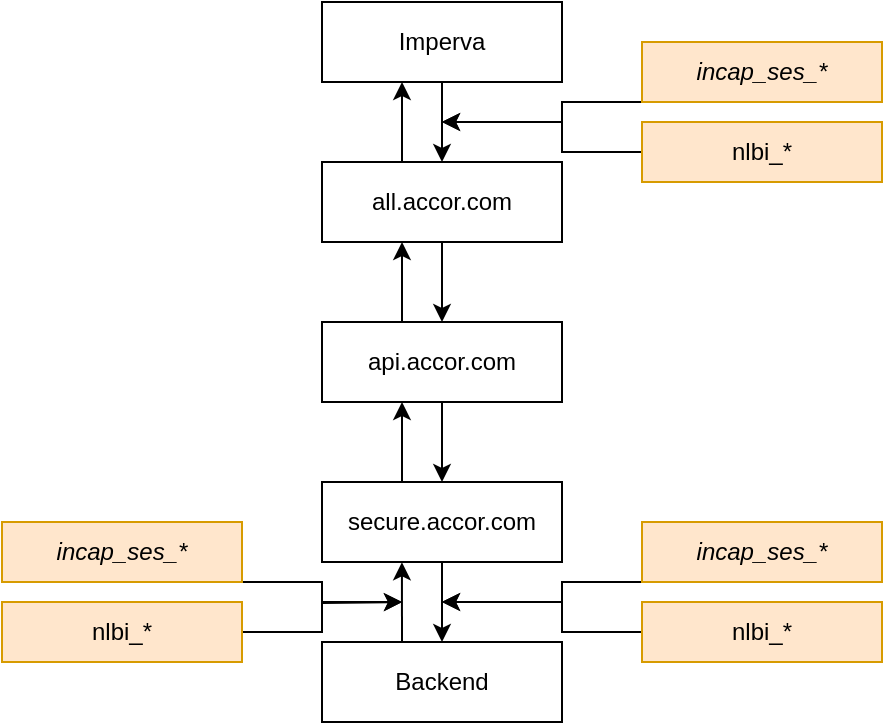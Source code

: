 <mxfile version="24.0.2" type="github">
  <diagram name="Page-1" id="X4rU6rKTcQQZsHQAEJVg">
    <mxGraphModel dx="682" dy="465" grid="1" gridSize="10" guides="1" tooltips="1" connect="1" arrows="1" fold="1" page="1" pageScale="1" pageWidth="827" pageHeight="1169" math="0" shadow="0">
      <root>
        <mxCell id="0" />
        <mxCell id="1" parent="0" />
        <mxCell id="MMQifmJQMR-Wmu0Vy7cV-23" style="edgeStyle=orthogonalEdgeStyle;rounded=0;orthogonalLoop=1;jettySize=auto;html=1;entryX=0.5;entryY=0;entryDx=0;entryDy=0;" edge="1" parent="1" source="MMQifmJQMR-Wmu0Vy7cV-1" target="MMQifmJQMR-Wmu0Vy7cV-2">
          <mxGeometry relative="1" as="geometry" />
        </mxCell>
        <mxCell id="MMQifmJQMR-Wmu0Vy7cV-1" value="Imperva" style="rounded=0;whiteSpace=wrap;html=1;" vertex="1" parent="1">
          <mxGeometry x="200" y="80" width="120" height="40" as="geometry" />
        </mxCell>
        <mxCell id="MMQifmJQMR-Wmu0Vy7cV-5" style="edgeStyle=orthogonalEdgeStyle;rounded=0;orthogonalLoop=1;jettySize=auto;html=1;entryX=0.5;entryY=0;entryDx=0;entryDy=0;" edge="1" parent="1" source="MMQifmJQMR-Wmu0Vy7cV-2" target="MMQifmJQMR-Wmu0Vy7cV-3">
          <mxGeometry relative="1" as="geometry" />
        </mxCell>
        <mxCell id="MMQifmJQMR-Wmu0Vy7cV-2" value="all.accor.com" style="rounded=0;whiteSpace=wrap;html=1;" vertex="1" parent="1">
          <mxGeometry x="200" y="160" width="120" height="40" as="geometry" />
        </mxCell>
        <mxCell id="MMQifmJQMR-Wmu0Vy7cV-19" style="edgeStyle=orthogonalEdgeStyle;rounded=0;orthogonalLoop=1;jettySize=auto;html=1;entryX=0.5;entryY=0;entryDx=0;entryDy=0;" edge="1" parent="1" source="MMQifmJQMR-Wmu0Vy7cV-3" target="MMQifmJQMR-Wmu0Vy7cV-15">
          <mxGeometry relative="1" as="geometry" />
        </mxCell>
        <mxCell id="MMQifmJQMR-Wmu0Vy7cV-3" value="api.accor.com" style="rounded=0;whiteSpace=wrap;html=1;" vertex="1" parent="1">
          <mxGeometry x="200" y="240" width="120" height="40" as="geometry" />
        </mxCell>
        <mxCell id="MMQifmJQMR-Wmu0Vy7cV-10" style="edgeStyle=orthogonalEdgeStyle;rounded=0;orthogonalLoop=1;jettySize=auto;html=1;" edge="1" parent="1" source="MMQifmJQMR-Wmu0Vy7cV-7">
          <mxGeometry relative="1" as="geometry">
            <mxPoint x="260" y="140" as="targetPoint" />
            <Array as="points">
              <mxPoint x="320" y="130" />
              <mxPoint x="320" y="140" />
            </Array>
          </mxGeometry>
        </mxCell>
        <mxCell id="MMQifmJQMR-Wmu0Vy7cV-7" value="&lt;i&gt;incap_ses_*&lt;br&gt;&lt;/i&gt;" style="rounded=0;whiteSpace=wrap;html=1;fillColor=#ffe6cc;strokeColor=#d79b00;" vertex="1" parent="1">
          <mxGeometry x="360" y="100" width="120" height="30" as="geometry" />
        </mxCell>
        <mxCell id="MMQifmJQMR-Wmu0Vy7cV-14" style="edgeStyle=orthogonalEdgeStyle;rounded=0;orthogonalLoop=1;jettySize=auto;html=1;" edge="1" parent="1" source="MMQifmJQMR-Wmu0Vy7cV-9">
          <mxGeometry relative="1" as="geometry">
            <mxPoint x="260" y="140" as="targetPoint" />
            <Array as="points">
              <mxPoint x="320" y="155" />
              <mxPoint x="320" y="140" />
            </Array>
          </mxGeometry>
        </mxCell>
        <mxCell id="MMQifmJQMR-Wmu0Vy7cV-9" value="nlbi_*" style="rounded=0;whiteSpace=wrap;html=1;fillColor=#ffe6cc;strokeColor=#d79b00;" vertex="1" parent="1">
          <mxGeometry x="360" y="140" width="120" height="30" as="geometry" />
        </mxCell>
        <mxCell id="MMQifmJQMR-Wmu0Vy7cV-20" style="edgeStyle=orthogonalEdgeStyle;rounded=0;orthogonalLoop=1;jettySize=auto;html=1;entryX=0.5;entryY=0;entryDx=0;entryDy=0;" edge="1" parent="1" source="MMQifmJQMR-Wmu0Vy7cV-15" target="MMQifmJQMR-Wmu0Vy7cV-16">
          <mxGeometry relative="1" as="geometry" />
        </mxCell>
        <mxCell id="MMQifmJQMR-Wmu0Vy7cV-15" value="secure.accor.com" style="rounded=0;whiteSpace=wrap;html=1;" vertex="1" parent="1">
          <mxGeometry x="200" y="320" width="120" height="40" as="geometry" />
        </mxCell>
        <mxCell id="MMQifmJQMR-Wmu0Vy7cV-16" value="Backend" style="rounded=0;whiteSpace=wrap;html=1;" vertex="1" parent="1">
          <mxGeometry x="200" y="400" width="120" height="40" as="geometry" />
        </mxCell>
        <mxCell id="MMQifmJQMR-Wmu0Vy7cV-21" style="edgeStyle=orthogonalEdgeStyle;rounded=0;orthogonalLoop=1;jettySize=auto;html=1;" edge="1" parent="1" source="MMQifmJQMR-Wmu0Vy7cV-17">
          <mxGeometry relative="1" as="geometry">
            <mxPoint x="260" y="380" as="targetPoint" />
            <Array as="points">
              <mxPoint x="320" y="370" />
              <mxPoint x="320" y="380" />
            </Array>
          </mxGeometry>
        </mxCell>
        <mxCell id="MMQifmJQMR-Wmu0Vy7cV-17" value="&lt;i&gt;incap_ses_*&lt;br&gt;&lt;/i&gt;" style="rounded=0;whiteSpace=wrap;html=1;fillColor=#ffe6cc;strokeColor=#d79b00;" vertex="1" parent="1">
          <mxGeometry x="360" y="340" width="120" height="30" as="geometry" />
        </mxCell>
        <mxCell id="MMQifmJQMR-Wmu0Vy7cV-22" style="edgeStyle=orthogonalEdgeStyle;rounded=0;orthogonalLoop=1;jettySize=auto;html=1;" edge="1" parent="1" source="MMQifmJQMR-Wmu0Vy7cV-18">
          <mxGeometry relative="1" as="geometry">
            <mxPoint x="260" y="380" as="targetPoint" />
            <Array as="points">
              <mxPoint x="320" y="395" />
              <mxPoint x="320" y="380" />
            </Array>
          </mxGeometry>
        </mxCell>
        <mxCell id="MMQifmJQMR-Wmu0Vy7cV-18" value="nlbi_*" style="rounded=0;whiteSpace=wrap;html=1;fillColor=#ffe6cc;strokeColor=#d79b00;" vertex="1" parent="1">
          <mxGeometry x="360" y="380" width="120" height="30" as="geometry" />
        </mxCell>
        <mxCell id="MMQifmJQMR-Wmu0Vy7cV-24" value="" style="endArrow=classic;html=1;rounded=0;entryX=0.333;entryY=1.004;entryDx=0;entryDy=0;entryPerimeter=0;" edge="1" parent="1" target="MMQifmJQMR-Wmu0Vy7cV-15">
          <mxGeometry width="50" height="50" relative="1" as="geometry">
            <mxPoint x="240" y="400" as="sourcePoint" />
            <mxPoint x="290" y="350" as="targetPoint" />
          </mxGeometry>
        </mxCell>
        <mxCell id="MMQifmJQMR-Wmu0Vy7cV-25" value="" style="endArrow=classic;html=1;rounded=0;entryX=0.333;entryY=1.004;entryDx=0;entryDy=0;entryPerimeter=0;" edge="1" parent="1">
          <mxGeometry width="50" height="50" relative="1" as="geometry">
            <mxPoint x="240" y="320" as="sourcePoint" />
            <mxPoint x="240" y="280" as="targetPoint" />
          </mxGeometry>
        </mxCell>
        <mxCell id="MMQifmJQMR-Wmu0Vy7cV-26" value="" style="endArrow=classic;html=1;rounded=0;entryX=0.333;entryY=1.004;entryDx=0;entryDy=0;entryPerimeter=0;" edge="1" parent="1">
          <mxGeometry width="50" height="50" relative="1" as="geometry">
            <mxPoint x="240" y="240" as="sourcePoint" />
            <mxPoint x="240" y="200" as="targetPoint" />
          </mxGeometry>
        </mxCell>
        <mxCell id="MMQifmJQMR-Wmu0Vy7cV-27" value="" style="endArrow=classic;html=1;rounded=0;entryX=0.333;entryY=1.004;entryDx=0;entryDy=0;entryPerimeter=0;" edge="1" parent="1">
          <mxGeometry width="50" height="50" relative="1" as="geometry">
            <mxPoint x="240" y="160" as="sourcePoint" />
            <mxPoint x="240" y="120" as="targetPoint" />
          </mxGeometry>
        </mxCell>
        <mxCell id="MMQifmJQMR-Wmu0Vy7cV-30" style="edgeStyle=orthogonalEdgeStyle;rounded=0;orthogonalLoop=1;jettySize=auto;html=1;" edge="1" parent="1" source="MMQifmJQMR-Wmu0Vy7cV-28">
          <mxGeometry relative="1" as="geometry">
            <mxPoint x="240" y="380" as="targetPoint" />
            <Array as="points">
              <mxPoint x="200" y="370" />
              <mxPoint x="200" y="380" />
            </Array>
          </mxGeometry>
        </mxCell>
        <mxCell id="MMQifmJQMR-Wmu0Vy7cV-28" value="&lt;i&gt;incap_ses_*&lt;br&gt;&lt;/i&gt;" style="rounded=0;whiteSpace=wrap;html=1;fillColor=#ffe6cc;strokeColor=#d79b00;" vertex="1" parent="1">
          <mxGeometry x="40" y="340" width="120" height="30" as="geometry" />
        </mxCell>
        <mxCell id="MMQifmJQMR-Wmu0Vy7cV-31" style="edgeStyle=orthogonalEdgeStyle;rounded=0;orthogonalLoop=1;jettySize=auto;html=1;" edge="1" parent="1" source="MMQifmJQMR-Wmu0Vy7cV-29">
          <mxGeometry relative="1" as="geometry">
            <mxPoint x="240" y="380" as="targetPoint" />
          </mxGeometry>
        </mxCell>
        <mxCell id="MMQifmJQMR-Wmu0Vy7cV-29" value="nlbi_*" style="rounded=0;whiteSpace=wrap;html=1;fillColor=#ffe6cc;strokeColor=#d79b00;" vertex="1" parent="1">
          <mxGeometry x="40" y="380" width="120" height="30" as="geometry" />
        </mxCell>
      </root>
    </mxGraphModel>
  </diagram>
</mxfile>
